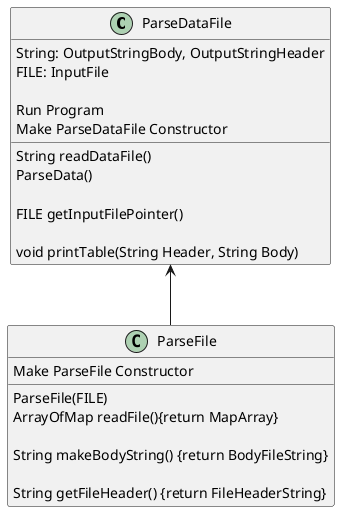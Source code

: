 @startuml
'https://plantuml.com/class-diagram

class ParseDataFile
{

       String: OutputStringBody, OutputStringHeader
       FILE: InputFile

       Run Program
       Make ParseDataFile Constructor

       String readDataFile()
       ParseData()

       FILE getInputFilePointer()

       void printTable(String Header, String Body)

}

class ParseFile{

      ParseFile(FILE)
      Make ParseFile Constructor

      ArrayOfMap readFile(){return MapArray}

      String makeBodyString() {return BodyFileString}

      String getFileHeader() {return FileHeaderString}

}

ParseDataFile<--ParseFile


@enduml